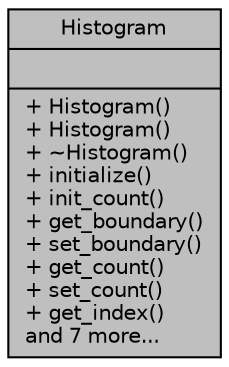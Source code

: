 digraph "Histogram"
{
  edge [fontname="Helvetica",fontsize="10",labelfontname="Helvetica",labelfontsize="10"];
  node [fontname="Helvetica",fontsize="10",shape=record];
  Node1 [label="{Histogram\n||+ Histogram()\l+ Histogram()\l+ ~Histogram()\l+ initialize()\l+ init_count()\l+ get_boundary()\l+ set_boundary()\l+ get_count()\l+ set_count()\l+ get_index()\land 7 more...\l}",height=0.2,width=0.4,color="black", fillcolor="grey75", style="filled" fontcolor="black"];
}
